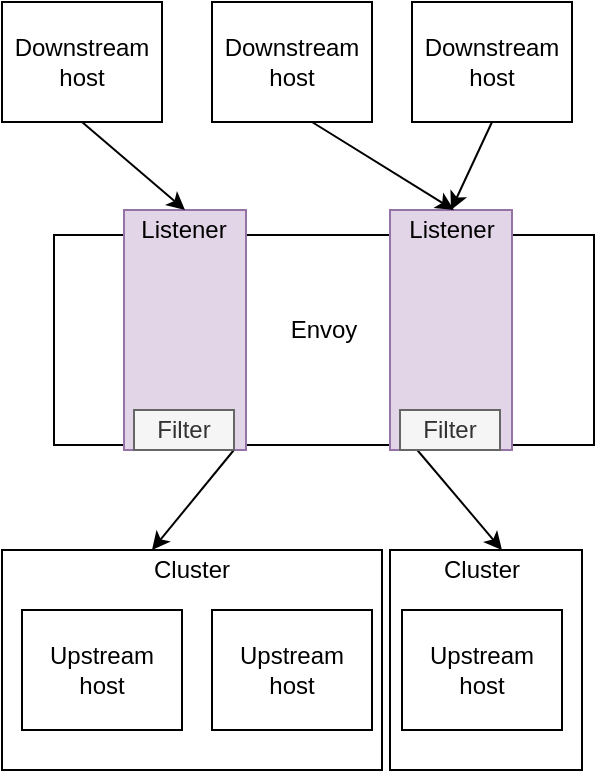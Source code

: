 <mxfile version="13.6.2" type="device"><diagram id="wWQp0j45864-8xu4NJ0W" name="Page-1"><mxGraphModel dx="1186" dy="692" grid="1" gridSize="10" guides="1" tooltips="1" connect="1" arrows="1" fold="1" page="1" pageScale="1" pageWidth="850" pageHeight="1100" math="0" shadow="0"><root><mxCell id="0"/><mxCell id="1" parent="0"/><mxCell id="lHq40ztbGqnV8VuUCEKW-41" value="" style="rounded=0;whiteSpace=wrap;html=1;" parent="1" vertex="1"><mxGeometry x="315" y="285" width="31" height="15" as="geometry"/></mxCell><mxCell id="lHq40ztbGqnV8VuUCEKW-18" value="" style="rounded=0;whiteSpace=wrap;html=1;" parent="1" vertex="1"><mxGeometry x="438" y="440" width="96" height="110" as="geometry"/></mxCell><mxCell id="lHq40ztbGqnV8VuUCEKW-6" value="" style="rounded=0;whiteSpace=wrap;html=1;" parent="1" vertex="1"><mxGeometry x="244" y="440" width="190" height="110" as="geometry"/></mxCell><mxCell id="lHq40ztbGqnV8VuUCEKW-1" value="" style="rounded=0;whiteSpace=wrap;html=1;" parent="1" vertex="1"><mxGeometry x="270" y="282.5" width="270" height="105" as="geometry"/></mxCell><mxCell id="lHq40ztbGqnV8VuUCEKW-2" value="Envoy" style="text;html=1;strokeColor=none;fillColor=none;align=center;verticalAlign=middle;whiteSpace=wrap;rounded=0;" parent="1" vertex="1"><mxGeometry x="385" y="320" width="40" height="20" as="geometry"/></mxCell><mxCell id="lHq40ztbGqnV8VuUCEKW-3" value="" style="rounded=0;whiteSpace=wrap;html=1;" parent="1" vertex="1"><mxGeometry x="254" y="470" width="80" height="60" as="geometry"/></mxCell><mxCell id="lHq40ztbGqnV8VuUCEKW-4" value="" style="rounded=0;whiteSpace=wrap;html=1;" parent="1" vertex="1"><mxGeometry x="349" y="470" width="80" height="60" as="geometry"/></mxCell><mxCell id="lHq40ztbGqnV8VuUCEKW-5" value="" style="rounded=0;whiteSpace=wrap;html=1;" parent="1" vertex="1"><mxGeometry x="444" y="470" width="80" height="60" as="geometry"/></mxCell><mxCell id="lHq40ztbGqnV8VuUCEKW-7" value="Upstream host" style="text;html=1;strokeColor=none;fillColor=none;align=center;verticalAlign=middle;whiteSpace=wrap;rounded=0;" parent="1" vertex="1"><mxGeometry x="274" y="490" width="40" height="20" as="geometry"/></mxCell><mxCell id="lHq40ztbGqnV8VuUCEKW-9" value="Upstream host" style="text;html=1;strokeColor=none;fillColor=none;align=center;verticalAlign=middle;whiteSpace=wrap;rounded=0;" parent="1" vertex="1"><mxGeometry x="369" y="490" width="40" height="20" as="geometry"/></mxCell><mxCell id="lHq40ztbGqnV8VuUCEKW-10" value="Upstream host" style="text;html=1;strokeColor=none;fillColor=none;align=center;verticalAlign=middle;whiteSpace=wrap;rounded=0;" parent="1" vertex="1"><mxGeometry x="464" y="490" width="40" height="20" as="geometry"/></mxCell><mxCell id="lHq40ztbGqnV8VuUCEKW-11" value="Cluster" style="text;html=1;strokeColor=none;fillColor=none;align=center;verticalAlign=middle;whiteSpace=wrap;rounded=0;" parent="1" vertex="1"><mxGeometry x="319" y="440" width="40" height="20" as="geometry"/></mxCell><mxCell id="lHq40ztbGqnV8VuUCEKW-12" value="" style="rounded=0;whiteSpace=wrap;html=1;" parent="1" vertex="1"><mxGeometry x="244" y="166" width="80" height="60" as="geometry"/></mxCell><mxCell id="lHq40ztbGqnV8VuUCEKW-13" value="" style="rounded=0;whiteSpace=wrap;html=1;" parent="1" vertex="1"><mxGeometry x="349" y="166" width="80" height="60" as="geometry"/></mxCell><mxCell id="lHq40ztbGqnV8VuUCEKW-14" value="" style="rounded=0;whiteSpace=wrap;html=1;" parent="1" vertex="1"><mxGeometry x="449" y="166" width="80" height="60" as="geometry"/></mxCell><mxCell id="lHq40ztbGqnV8VuUCEKW-15" value="Downstream host" style="text;html=1;strokeColor=none;fillColor=none;align=center;verticalAlign=middle;whiteSpace=wrap;rounded=0;" parent="1" vertex="1"><mxGeometry x="264" y="166" width="40" height="60" as="geometry"/></mxCell><mxCell id="lHq40ztbGqnV8VuUCEKW-16" value="Downstream host" style="text;html=1;strokeColor=none;fillColor=none;align=center;verticalAlign=middle;whiteSpace=wrap;rounded=0;" parent="1" vertex="1"><mxGeometry x="369" y="166" width="40" height="60" as="geometry"/></mxCell><mxCell id="lHq40ztbGqnV8VuUCEKW-17" value="Downstream host" style="text;html=1;strokeColor=none;fillColor=none;align=center;verticalAlign=middle;whiteSpace=wrap;rounded=0;" parent="1" vertex="1"><mxGeometry x="469" y="166" width="40" height="60" as="geometry"/></mxCell><mxCell id="lHq40ztbGqnV8VuUCEKW-19" value="Cluster" style="text;html=1;strokeColor=none;fillColor=none;align=center;verticalAlign=middle;whiteSpace=wrap;rounded=0;" parent="1" vertex="1"><mxGeometry x="464" y="440" width="40" height="20" as="geometry"/></mxCell><mxCell id="lHq40ztbGqnV8VuUCEKW-32" value="" style="endArrow=classic;html=1;entryX=0;entryY=0;entryDx=0;entryDy=0;" parent="1" source="lHq40ztbGqnV8VuUCEKW-1" target="lHq40ztbGqnV8VuUCEKW-11" edge="1"><mxGeometry width="50" height="50" relative="1" as="geometry"><mxPoint x="440" y="430" as="sourcePoint"/><mxPoint x="490" y="380" as="targetPoint"/></mxGeometry></mxCell><mxCell id="lHq40ztbGqnV8VuUCEKW-35" value="" style="endArrow=classic;html=1;entryX=0.75;entryY=0;entryDx=0;entryDy=0;" parent="1" source="lHq40ztbGqnV8VuUCEKW-1" target="lHq40ztbGqnV8VuUCEKW-19" edge="1"><mxGeometry width="50" height="50" relative="1" as="geometry"><mxPoint x="440" y="430" as="sourcePoint"/><mxPoint x="490" y="380" as="targetPoint"/></mxGeometry></mxCell><mxCell id="lHq40ztbGqnV8VuUCEKW-36" value="" style="rounded=0;whiteSpace=wrap;html=1;fillColor=#e1d5e7;strokeColor=#9673a6;" parent="1" vertex="1"><mxGeometry x="305" y="270" width="61" height="120" as="geometry"/></mxCell><mxCell id="lHq40ztbGqnV8VuUCEKW-43" value="Filter" style="rounded=0;whiteSpace=wrap;html=1;fillColor=#f5f5f5;strokeColor=#666666;fontColor=#333333;" parent="1" vertex="1"><mxGeometry x="310" y="370" width="50" height="20" as="geometry"/></mxCell><mxCell id="lHq40ztbGqnV8VuUCEKW-51" value="" style="rounded=0;whiteSpace=wrap;html=1;" parent="1" vertex="1"><mxGeometry x="448" y="285" width="31" height="15" as="geometry"/></mxCell><mxCell id="lHq40ztbGqnV8VuUCEKW-52" value="" style="rounded=0;whiteSpace=wrap;html=1;fillColor=#e1d5e7;strokeColor=#9673a6;" parent="1" vertex="1"><mxGeometry x="438" y="270" width="61" height="120" as="geometry"/></mxCell><mxCell id="lHq40ztbGqnV8VuUCEKW-53" value="Filter" style="rounded=0;whiteSpace=wrap;html=1;fillColor=#f5f5f5;strokeColor=#666666;fontColor=#333333;" parent="1" vertex="1"><mxGeometry x="443" y="370" width="50" height="20" as="geometry"/></mxCell><mxCell id="lHq40ztbGqnV8VuUCEKW-55" value="Listener" style="text;html=1;strokeColor=none;fillColor=none;align=center;verticalAlign=middle;whiteSpace=wrap;rounded=0;" parent="1" vertex="1"><mxGeometry x="315" y="270" width="40" height="20" as="geometry"/></mxCell><mxCell id="lHq40ztbGqnV8VuUCEKW-56" value="Listener" style="text;html=1;strokeColor=none;fillColor=none;align=center;verticalAlign=middle;whiteSpace=wrap;rounded=0;" parent="1" vertex="1"><mxGeometry x="448.5" y="270" width="40" height="20" as="geometry"/></mxCell><mxCell id="lHq40ztbGqnV8VuUCEKW-58" value="" style="endArrow=classic;html=1;exitX=0.5;exitY=1;exitDx=0;exitDy=0;entryX=0.5;entryY=0;entryDx=0;entryDy=0;" parent="1" source="lHq40ztbGqnV8VuUCEKW-17" target="lHq40ztbGqnV8VuUCEKW-56" edge="1"><mxGeometry width="50" height="50" relative="1" as="geometry"><mxPoint x="460" y="350" as="sourcePoint"/><mxPoint x="510" y="300" as="targetPoint"/></mxGeometry></mxCell><mxCell id="lHq40ztbGqnV8VuUCEKW-59" value="" style="endArrow=classic;html=1;exitX=0.75;exitY=1;exitDx=0;exitDy=0;" parent="1" source="lHq40ztbGqnV8VuUCEKW-16" edge="1"><mxGeometry width="50" height="50" relative="1" as="geometry"><mxPoint x="499" y="236" as="sourcePoint"/><mxPoint x="470" y="270" as="targetPoint"/></mxGeometry></mxCell><mxCell id="lHq40ztbGqnV8VuUCEKW-60" value="" style="endArrow=classic;html=1;exitX=0.5;exitY=1;exitDx=0;exitDy=0;entryX=0.5;entryY=0;entryDx=0;entryDy=0;" parent="1" source="lHq40ztbGqnV8VuUCEKW-15" target="lHq40ztbGqnV8VuUCEKW-36" edge="1"><mxGeometry width="50" height="50" relative="1" as="geometry"><mxPoint x="460" y="350" as="sourcePoint"/><mxPoint x="510" y="300" as="targetPoint"/></mxGeometry></mxCell></root></mxGraphModel></diagram></mxfile>